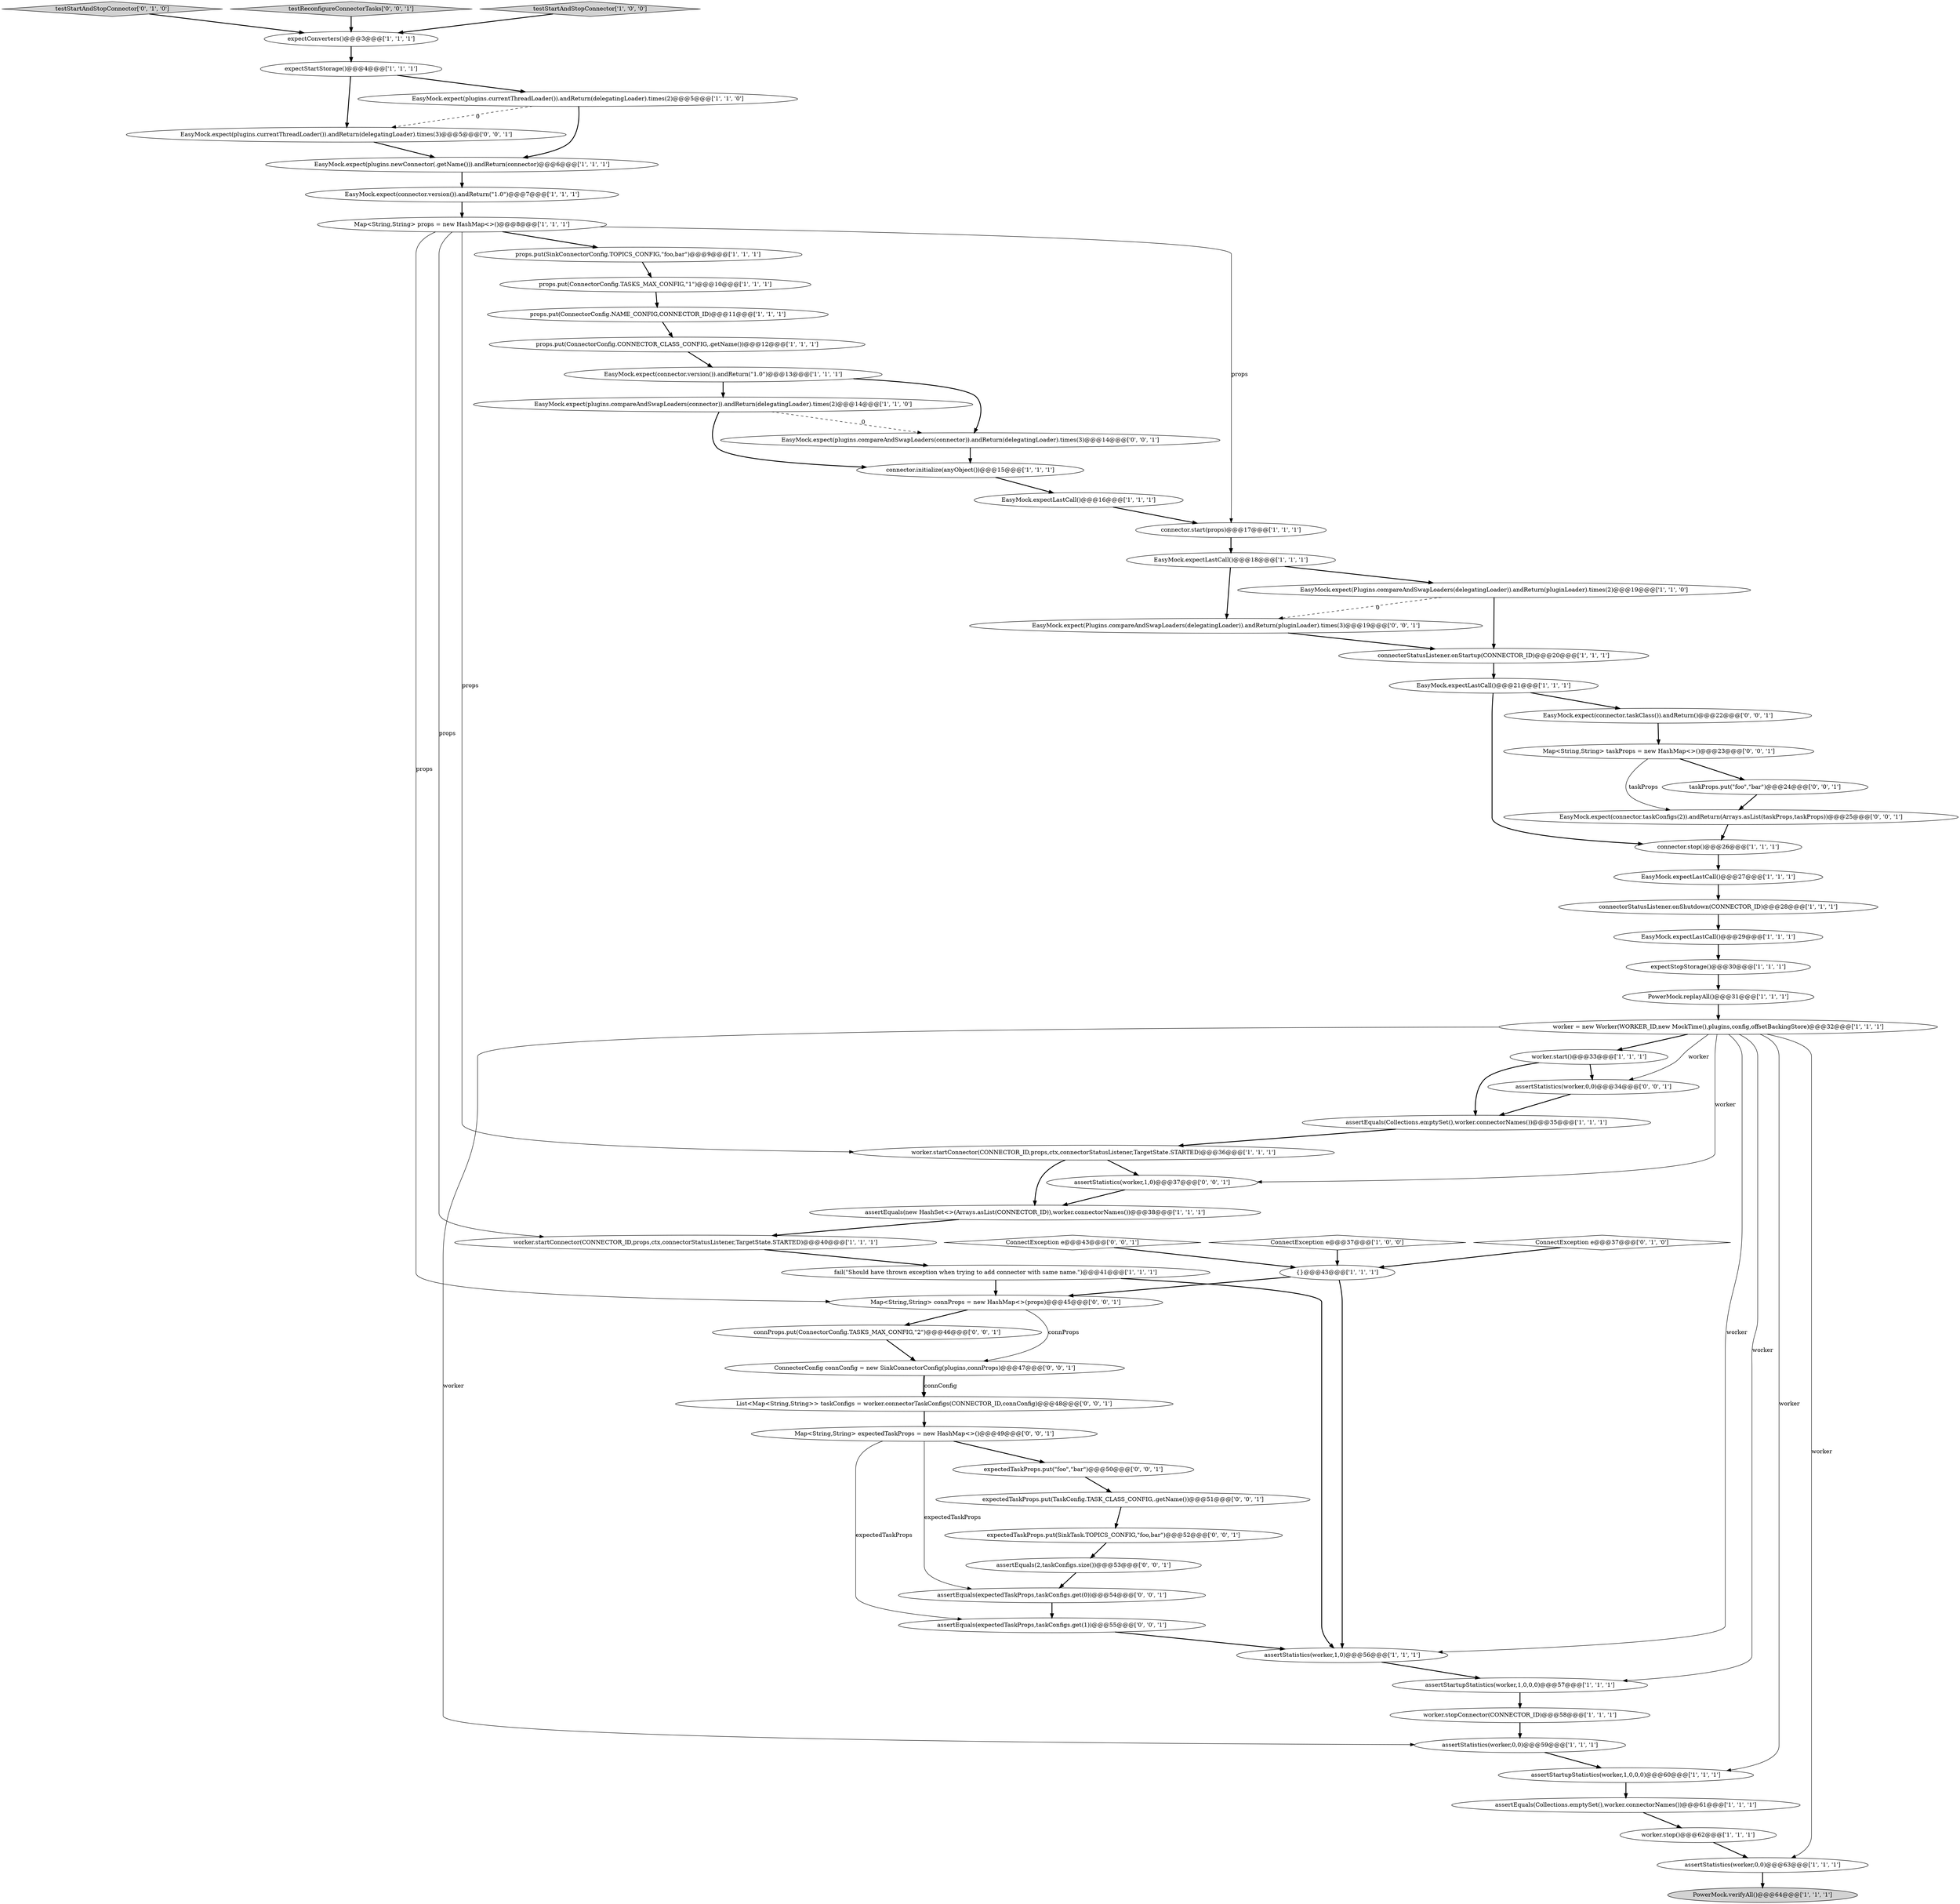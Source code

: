 digraph {
37 [style = filled, label = "expectConverters()@@@3@@@['1', '1', '1']", fillcolor = white, shape = ellipse image = "AAA0AAABBB1BBB"];
45 [style = filled, label = "testStartAndStopConnector['0', '1', '0']", fillcolor = lightgray, shape = diamond image = "AAA0AAABBB2BBB"];
9 [style = filled, label = "expectStopStorage()@@@30@@@['1', '1', '1']", fillcolor = white, shape = ellipse image = "AAA0AAABBB1BBB"];
39 [style = filled, label = "{}@@@43@@@['1', '1', '1']", fillcolor = white, shape = ellipse image = "AAA0AAABBB1BBB"];
24 [style = filled, label = "expectStartStorage()@@@4@@@['1', '1', '1']", fillcolor = white, shape = ellipse image = "AAA0AAABBB1BBB"];
56 [style = filled, label = "Map<String,String> expectedTaskProps = new HashMap<>()@@@49@@@['0', '0', '1']", fillcolor = white, shape = ellipse image = "AAA0AAABBB3BBB"];
28 [style = filled, label = "connector.initialize(anyObject())@@@15@@@['1', '1', '1']", fillcolor = white, shape = ellipse image = "AAA0AAABBB1BBB"];
31 [style = filled, label = "worker.stopConnector(CONNECTOR_ID)@@@58@@@['1', '1', '1']", fillcolor = white, shape = ellipse image = "AAA0AAABBB1BBB"];
25 [style = filled, label = "Map<String,String> props = new HashMap<>()@@@8@@@['1', '1', '1']", fillcolor = white, shape = ellipse image = "AAA0AAABBB1BBB"];
33 [style = filled, label = "fail(\"Should have thrown exception when trying to add connector with same name.\")@@@41@@@['1', '1', '1']", fillcolor = white, shape = ellipse image = "AAA0AAABBB1BBB"];
14 [style = filled, label = "EasyMock.expectLastCall()@@@29@@@['1', '1', '1']", fillcolor = white, shape = ellipse image = "AAA0AAABBB1BBB"];
57 [style = filled, label = "assertStatistics(worker,1,0)@@@37@@@['0', '0', '1']", fillcolor = white, shape = ellipse image = "AAA0AAABBB3BBB"];
15 [style = filled, label = "EasyMock.expectLastCall()@@@16@@@['1', '1', '1']", fillcolor = white, shape = ellipse image = "AAA0AAABBB1BBB"];
49 [style = filled, label = "EasyMock.expect(Plugins.compareAndSwapLoaders(delegatingLoader)).andReturn(pluginLoader).times(3)@@@19@@@['0', '0', '1']", fillcolor = white, shape = ellipse image = "AAA0AAABBB3BBB"];
64 [style = filled, label = "expectedTaskProps.put(\"foo\",\"bar\")@@@50@@@['0', '0', '1']", fillcolor = white, shape = ellipse image = "AAA0AAABBB3BBB"];
55 [style = filled, label = "assertEquals(expectedTaskProps,taskConfigs.get(0))@@@54@@@['0', '0', '1']", fillcolor = white, shape = ellipse image = "AAA0AAABBB3BBB"];
16 [style = filled, label = "assertEquals(Collections.emptySet(),worker.connectorNames())@@@35@@@['1', '1', '1']", fillcolor = white, shape = ellipse image = "AAA0AAABBB1BBB"];
42 [style = filled, label = "worker.stop()@@@62@@@['1', '1', '1']", fillcolor = white, shape = ellipse image = "AAA0AAABBB1BBB"];
58 [style = filled, label = "expectedTaskProps.put(TaskConfig.TASK_CLASS_CONFIG,.getName())@@@51@@@['0', '0', '1']", fillcolor = white, shape = ellipse image = "AAA0AAABBB3BBB"];
67 [style = filled, label = "connProps.put(ConnectorConfig.TASKS_MAX_CONFIG,\"2\")@@@46@@@['0', '0', '1']", fillcolor = white, shape = ellipse image = "AAA0AAABBB3BBB"];
12 [style = filled, label = "PowerMock.replayAll()@@@31@@@['1', '1', '1']", fillcolor = white, shape = ellipse image = "AAA0AAABBB1BBB"];
66 [style = filled, label = "taskProps.put(\"foo\",\"bar\")@@@24@@@['0', '0', '1']", fillcolor = white, shape = ellipse image = "AAA0AAABBB3BBB"];
7 [style = filled, label = "EasyMock.expectLastCall()@@@21@@@['1', '1', '1']", fillcolor = white, shape = ellipse image = "AAA0AAABBB1BBB"];
52 [style = filled, label = "testReconfigureConnectorTasks['0', '0', '1']", fillcolor = lightgray, shape = diamond image = "AAA0AAABBB3BBB"];
4 [style = filled, label = "assertStartupStatistics(worker,1,0,0,0)@@@57@@@['1', '1', '1']", fillcolor = white, shape = ellipse image = "AAA0AAABBB1BBB"];
54 [style = filled, label = "List<Map<String,String>> taskConfigs = worker.connectorTaskConfigs(CONNECTOR_ID,connConfig)@@@48@@@['0', '0', '1']", fillcolor = white, shape = ellipse image = "AAA0AAABBB3BBB"];
13 [style = filled, label = "worker.startConnector(CONNECTOR_ID,props,ctx,connectorStatusListener,TargetState.STARTED)@@@36@@@['1', '1', '1']", fillcolor = white, shape = ellipse image = "AAA0AAABBB1BBB"];
30 [style = filled, label = "assertStatistics(worker,1,0)@@@56@@@['1', '1', '1']", fillcolor = white, shape = ellipse image = "AAA0AAABBB1BBB"];
51 [style = filled, label = "EasyMock.expect(plugins.currentThreadLoader()).andReturn(delegatingLoader).times(3)@@@5@@@['0', '0', '1']", fillcolor = white, shape = ellipse image = "AAA0AAABBB3BBB"];
11 [style = filled, label = "assertEquals(Collections.emptySet(),worker.connectorNames())@@@61@@@['1', '1', '1']", fillcolor = white, shape = ellipse image = "AAA0AAABBB1BBB"];
23 [style = filled, label = "worker = new Worker(WORKER_ID,new MockTime(),plugins,config,offsetBackingStore)@@@32@@@['1', '1', '1']", fillcolor = white, shape = ellipse image = "AAA0AAABBB1BBB"];
34 [style = filled, label = "PowerMock.verifyAll()@@@64@@@['1', '1', '1']", fillcolor = lightgray, shape = ellipse image = "AAA0AAABBB1BBB"];
0 [style = filled, label = "EasyMock.expectLastCall()@@@18@@@['1', '1', '1']", fillcolor = white, shape = ellipse image = "AAA0AAABBB1BBB"];
50 [style = filled, label = "ConnectException e@@@43@@@['0', '0', '1']", fillcolor = white, shape = diamond image = "AAA0AAABBB3BBB"];
41 [style = filled, label = "worker.startConnector(CONNECTOR_ID,props,ctx,connectorStatusListener,TargetState.STARTED)@@@40@@@['1', '1', '1']", fillcolor = white, shape = ellipse image = "AAA0AAABBB1BBB"];
27 [style = filled, label = "EasyMock.expect(Plugins.compareAndSwapLoaders(delegatingLoader)).andReturn(pluginLoader).times(2)@@@19@@@['1', '1', '0']", fillcolor = white, shape = ellipse image = "AAA0AAABBB1BBB"];
29 [style = filled, label = "connectorStatusListener.onStartup(CONNECTOR_ID)@@@20@@@['1', '1', '1']", fillcolor = white, shape = ellipse image = "AAA0AAABBB1BBB"];
20 [style = filled, label = "EasyMock.expect(connector.version()).andReturn(\"1.0\")@@@7@@@['1', '1', '1']", fillcolor = white, shape = ellipse image = "AAA0AAABBB1BBB"];
2 [style = filled, label = "props.put(ConnectorConfig.TASKS_MAX_CONFIG,\"1\")@@@10@@@['1', '1', '1']", fillcolor = white, shape = ellipse image = "AAA0AAABBB1BBB"];
26 [style = filled, label = "assertStatistics(worker,0,0)@@@63@@@['1', '1', '1']", fillcolor = white, shape = ellipse image = "AAA0AAABBB1BBB"];
22 [style = filled, label = "assertEquals(new HashSet<>(Arrays.asList(CONNECTOR_ID)),worker.connectorNames())@@@38@@@['1', '1', '1']", fillcolor = white, shape = ellipse image = "AAA0AAABBB1BBB"];
43 [style = filled, label = "props.put(ConnectorConfig.CONNECTOR_CLASS_CONFIG,.getName())@@@12@@@['1', '1', '1']", fillcolor = white, shape = ellipse image = "AAA0AAABBB1BBB"];
3 [style = filled, label = "EasyMock.expect(connector.version()).andReturn(\"1.0\")@@@13@@@['1', '1', '1']", fillcolor = white, shape = ellipse image = "AAA0AAABBB1BBB"];
63 [style = filled, label = "assertStatistics(worker,0,0)@@@34@@@['0', '0', '1']", fillcolor = white, shape = ellipse image = "AAA0AAABBB3BBB"];
62 [style = filled, label = "Map<String,String> connProps = new HashMap<>(props)@@@45@@@['0', '0', '1']", fillcolor = white, shape = ellipse image = "AAA0AAABBB3BBB"];
59 [style = filled, label = "EasyMock.expect(plugins.compareAndSwapLoaders(connector)).andReturn(delegatingLoader).times(3)@@@14@@@['0', '0', '1']", fillcolor = white, shape = ellipse image = "AAA0AAABBB3BBB"];
5 [style = filled, label = "EasyMock.expect(plugins.compareAndSwapLoaders(connector)).andReturn(delegatingLoader).times(2)@@@14@@@['1', '1', '0']", fillcolor = white, shape = ellipse image = "AAA0AAABBB1BBB"];
1 [style = filled, label = "ConnectException e@@@37@@@['1', '0', '0']", fillcolor = white, shape = diamond image = "AAA0AAABBB1BBB"];
35 [style = filled, label = "testStartAndStopConnector['1', '0', '0']", fillcolor = lightgray, shape = diamond image = "AAA0AAABBB1BBB"];
36 [style = filled, label = "connectorStatusListener.onShutdown(CONNECTOR_ID)@@@28@@@['1', '1', '1']", fillcolor = white, shape = ellipse image = "AAA0AAABBB1BBB"];
44 [style = filled, label = "ConnectException e@@@37@@@['0', '1', '0']", fillcolor = white, shape = diamond image = "AAA0AAABBB2BBB"];
6 [style = filled, label = "EasyMock.expect(plugins.currentThreadLoader()).andReturn(delegatingLoader).times(2)@@@5@@@['1', '1', '0']", fillcolor = white, shape = ellipse image = "AAA0AAABBB1BBB"];
65 [style = filled, label = "assertEquals(expectedTaskProps,taskConfigs.get(1))@@@55@@@['0', '0', '1']", fillcolor = white, shape = ellipse image = "AAA0AAABBB3BBB"];
60 [style = filled, label = "ConnectorConfig connConfig = new SinkConnectorConfig(plugins,connProps)@@@47@@@['0', '0', '1']", fillcolor = white, shape = ellipse image = "AAA0AAABBB3BBB"];
32 [style = filled, label = "props.put(ConnectorConfig.NAME_CONFIG,CONNECTOR_ID)@@@11@@@['1', '1', '1']", fillcolor = white, shape = ellipse image = "AAA0AAABBB1BBB"];
38 [style = filled, label = "connector.stop()@@@26@@@['1', '1', '1']", fillcolor = white, shape = ellipse image = "AAA0AAABBB1BBB"];
8 [style = filled, label = "EasyMock.expectLastCall()@@@27@@@['1', '1', '1']", fillcolor = white, shape = ellipse image = "AAA0AAABBB1BBB"];
40 [style = filled, label = "EasyMock.expect(plugins.newConnector(.getName())).andReturn(connector)@@@6@@@['1', '1', '1']", fillcolor = white, shape = ellipse image = "AAA0AAABBB1BBB"];
46 [style = filled, label = "Map<String,String> taskProps = new HashMap<>()@@@23@@@['0', '0', '1']", fillcolor = white, shape = ellipse image = "AAA0AAABBB3BBB"];
53 [style = filled, label = "assertEquals(2,taskConfigs.size())@@@53@@@['0', '0', '1']", fillcolor = white, shape = ellipse image = "AAA0AAABBB3BBB"];
17 [style = filled, label = "props.put(SinkConnectorConfig.TOPICS_CONFIG,\"foo,bar\")@@@9@@@['1', '1', '1']", fillcolor = white, shape = ellipse image = "AAA0AAABBB1BBB"];
19 [style = filled, label = "assertStartupStatistics(worker,1,0,0,0)@@@60@@@['1', '1', '1']", fillcolor = white, shape = ellipse image = "AAA0AAABBB1BBB"];
47 [style = filled, label = "EasyMock.expect(connector.taskConfigs(2)).andReturn(Arrays.asList(taskProps,taskProps))@@@25@@@['0', '0', '1']", fillcolor = white, shape = ellipse image = "AAA0AAABBB3BBB"];
18 [style = filled, label = "assertStatistics(worker,0,0)@@@59@@@['1', '1', '1']", fillcolor = white, shape = ellipse image = "AAA0AAABBB1BBB"];
10 [style = filled, label = "worker.start()@@@33@@@['1', '1', '1']", fillcolor = white, shape = ellipse image = "AAA0AAABBB1BBB"];
48 [style = filled, label = "expectedTaskProps.put(SinkTask.TOPICS_CONFIG,\"foo,bar\")@@@52@@@['0', '0', '1']", fillcolor = white, shape = ellipse image = "AAA0AAABBB3BBB"];
61 [style = filled, label = "EasyMock.expect(connector.taskClass()).andReturn()@@@22@@@['0', '0', '1']", fillcolor = white, shape = ellipse image = "AAA0AAABBB3BBB"];
21 [style = filled, label = "connector.start(props)@@@17@@@['1', '1', '1']", fillcolor = white, shape = ellipse image = "AAA0AAABBB1BBB"];
54->56 [style = bold, label=""];
39->62 [style = bold, label=""];
56->64 [style = bold, label=""];
15->21 [style = bold, label=""];
26->34 [style = bold, label=""];
23->18 [style = solid, label="worker"];
6->51 [style = dashed, label="0"];
25->13 [style = solid, label="props"];
19->11 [style = bold, label=""];
67->60 [style = bold, label=""];
61->46 [style = bold, label=""];
40->20 [style = bold, label=""];
5->28 [style = bold, label=""];
25->62 [style = solid, label="props"];
62->67 [style = bold, label=""];
56->65 [style = solid, label="expectedTaskProps"];
66->47 [style = bold, label=""];
8->36 [style = bold, label=""];
43->3 [style = bold, label=""];
3->5 [style = bold, label=""];
25->21 [style = solid, label="props"];
46->66 [style = bold, label=""];
35->37 [style = bold, label=""];
56->55 [style = solid, label="expectedTaskProps"];
14->9 [style = bold, label=""];
2->32 [style = bold, label=""];
13->22 [style = bold, label=""];
21->0 [style = bold, label=""];
52->37 [style = bold, label=""];
22->41 [style = bold, label=""];
18->19 [style = bold, label=""];
23->63 [style = solid, label="worker"];
36->14 [style = bold, label=""];
20->25 [style = bold, label=""];
50->39 [style = bold, label=""];
13->57 [style = bold, label=""];
55->65 [style = bold, label=""];
17->2 [style = bold, label=""];
23->10 [style = bold, label=""];
33->30 [style = bold, label=""];
5->59 [style = dashed, label="0"];
23->30 [style = solid, label="worker"];
59->28 [style = bold, label=""];
27->29 [style = bold, label=""];
63->16 [style = bold, label=""];
25->41 [style = solid, label="props"];
1->39 [style = bold, label=""];
60->54 [style = bold, label=""];
24->51 [style = bold, label=""];
16->13 [style = bold, label=""];
65->30 [style = bold, label=""];
37->24 [style = bold, label=""];
62->60 [style = solid, label="connProps"];
60->54 [style = solid, label="connConfig"];
25->17 [style = bold, label=""];
46->47 [style = solid, label="taskProps"];
4->31 [style = bold, label=""];
51->40 [style = bold, label=""];
23->57 [style = solid, label="worker"];
58->48 [style = bold, label=""];
10->16 [style = bold, label=""];
0->49 [style = bold, label=""];
23->4 [style = solid, label="worker"];
38->8 [style = bold, label=""];
9->12 [style = bold, label=""];
41->33 [style = bold, label=""];
64->58 [style = bold, label=""];
49->29 [style = bold, label=""];
53->55 [style = bold, label=""];
42->26 [style = bold, label=""];
33->62 [style = bold, label=""];
28->15 [style = bold, label=""];
27->49 [style = dashed, label="0"];
0->27 [style = bold, label=""];
10->63 [style = bold, label=""];
31->18 [style = bold, label=""];
48->53 [style = bold, label=""];
11->42 [style = bold, label=""];
32->43 [style = bold, label=""];
23->26 [style = solid, label="worker"];
44->39 [style = bold, label=""];
47->38 [style = bold, label=""];
39->30 [style = bold, label=""];
7->38 [style = bold, label=""];
3->59 [style = bold, label=""];
6->40 [style = bold, label=""];
30->4 [style = bold, label=""];
29->7 [style = bold, label=""];
12->23 [style = bold, label=""];
23->19 [style = solid, label="worker"];
45->37 [style = bold, label=""];
7->61 [style = bold, label=""];
57->22 [style = bold, label=""];
24->6 [style = bold, label=""];
}
